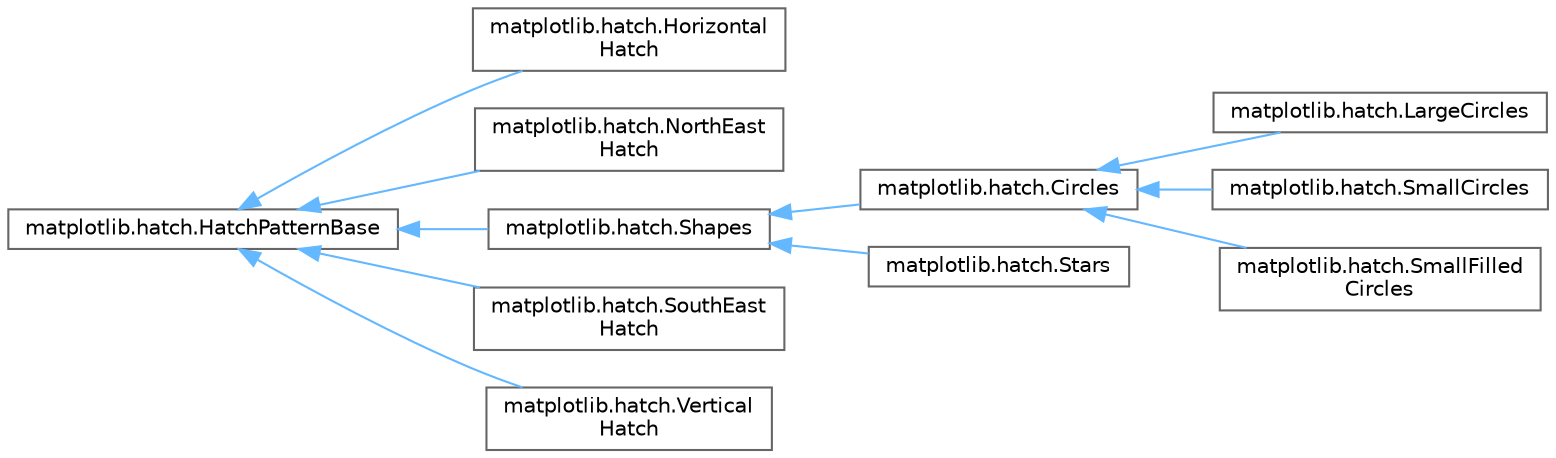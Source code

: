 digraph "Graphical Class Hierarchy"
{
 // LATEX_PDF_SIZE
  bgcolor="transparent";
  edge [fontname=Helvetica,fontsize=10,labelfontname=Helvetica,labelfontsize=10];
  node [fontname=Helvetica,fontsize=10,shape=box,height=0.2,width=0.4];
  rankdir="LR";
  Node0 [id="Node000000",label="matplotlib.hatch.HatchPatternBase",height=0.2,width=0.4,color="grey40", fillcolor="white", style="filled",URL="$d1/dac/classmatplotlib_1_1hatch_1_1HatchPatternBase.html",tooltip=" "];
  Node0 -> Node1 [id="edge3720_Node000000_Node000001",dir="back",color="steelblue1",style="solid",tooltip=" "];
  Node1 [id="Node000001",label="matplotlib.hatch.Horizontal\lHatch",height=0.2,width=0.4,color="grey40", fillcolor="white", style="filled",URL="$d9/d4f/classmatplotlib_1_1hatch_1_1HorizontalHatch.html",tooltip=" "];
  Node0 -> Node2 [id="edge3721_Node000000_Node000002",dir="back",color="steelblue1",style="solid",tooltip=" "];
  Node2 [id="Node000002",label="matplotlib.hatch.NorthEast\lHatch",height=0.2,width=0.4,color="grey40", fillcolor="white", style="filled",URL="$df/dba/classmatplotlib_1_1hatch_1_1NorthEastHatch.html",tooltip=" "];
  Node0 -> Node3 [id="edge3722_Node000000_Node000003",dir="back",color="steelblue1",style="solid",tooltip=" "];
  Node3 [id="Node000003",label="matplotlib.hatch.Shapes",height=0.2,width=0.4,color="grey40", fillcolor="white", style="filled",URL="$df/d19/classmatplotlib_1_1hatch_1_1Shapes.html",tooltip=" "];
  Node3 -> Node4 [id="edge3723_Node000003_Node000004",dir="back",color="steelblue1",style="solid",tooltip=" "];
  Node4 [id="Node000004",label="matplotlib.hatch.Circles",height=0.2,width=0.4,color="grey40", fillcolor="white", style="filled",URL="$d2/d74/classmatplotlib_1_1hatch_1_1Circles.html",tooltip=" "];
  Node4 -> Node5 [id="edge3724_Node000004_Node000005",dir="back",color="steelblue1",style="solid",tooltip=" "];
  Node5 [id="Node000005",label="matplotlib.hatch.LargeCircles",height=0.2,width=0.4,color="grey40", fillcolor="white", style="filled",URL="$d7/d3c/classmatplotlib_1_1hatch_1_1LargeCircles.html",tooltip=" "];
  Node4 -> Node6 [id="edge3725_Node000004_Node000006",dir="back",color="steelblue1",style="solid",tooltip=" "];
  Node6 [id="Node000006",label="matplotlib.hatch.SmallCircles",height=0.2,width=0.4,color="grey40", fillcolor="white", style="filled",URL="$d8/dad/classmatplotlib_1_1hatch_1_1SmallCircles.html",tooltip=" "];
  Node4 -> Node7 [id="edge3726_Node000004_Node000007",dir="back",color="steelblue1",style="solid",tooltip=" "];
  Node7 [id="Node000007",label="matplotlib.hatch.SmallFilled\lCircles",height=0.2,width=0.4,color="grey40", fillcolor="white", style="filled",URL="$db/d2f/classmatplotlib_1_1hatch_1_1SmallFilledCircles.html",tooltip=" "];
  Node3 -> Node8 [id="edge3727_Node000003_Node000008",dir="back",color="steelblue1",style="solid",tooltip=" "];
  Node8 [id="Node000008",label="matplotlib.hatch.Stars",height=0.2,width=0.4,color="grey40", fillcolor="white", style="filled",URL="$d8/dfa/classmatplotlib_1_1hatch_1_1Stars.html",tooltip=" "];
  Node0 -> Node9 [id="edge3728_Node000000_Node000009",dir="back",color="steelblue1",style="solid",tooltip=" "];
  Node9 [id="Node000009",label="matplotlib.hatch.SouthEast\lHatch",height=0.2,width=0.4,color="grey40", fillcolor="white", style="filled",URL="$d3/d50/classmatplotlib_1_1hatch_1_1SouthEastHatch.html",tooltip=" "];
  Node0 -> Node10 [id="edge3729_Node000000_Node000010",dir="back",color="steelblue1",style="solid",tooltip=" "];
  Node10 [id="Node000010",label="matplotlib.hatch.Vertical\lHatch",height=0.2,width=0.4,color="grey40", fillcolor="white", style="filled",URL="$dc/dcd/classmatplotlib_1_1hatch_1_1VerticalHatch.html",tooltip=" "];
}
